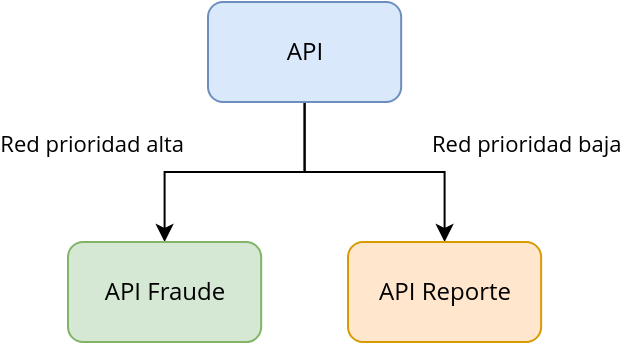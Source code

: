 <mxfile version="13.1.1" type="github">
  <diagram id="YSs7CyanzxN5SQnRR7FM" name="Page-1">
    <mxGraphModel dx="946" dy="573" grid="1" gridSize="10" guides="1" tooltips="1" connect="1" arrows="1" fold="1" page="1" pageScale="1" pageWidth="827" pageHeight="1169" math="0" shadow="0" extFonts="Open Sans^https://fonts.googleapis.com/css?family=Open+Sans">
      <root>
        <mxCell id="0" />
        <mxCell id="1" parent="0" />
        <mxCell id="dQM44K3Sv0IMisSPBop2-42" style="edgeStyle=orthogonalEdgeStyle;rounded=0;orthogonalLoop=1;jettySize=auto;html=1;fontFamily=Open Sans;" edge="1" parent="1" source="dQM44K3Sv0IMisSPBop2-1" target="dQM44K3Sv0IMisSPBop2-39">
          <mxGeometry relative="1" as="geometry" />
        </mxCell>
        <mxCell id="dQM44K3Sv0IMisSPBop2-44" value="Red prioridad baja" style="edgeLabel;html=1;align=left;verticalAlign=middle;resizable=0;points=[];fontFamily=Open Sans;labelPosition=right;verticalLabelPosition=middle;" vertex="1" connectable="0" parent="dQM44K3Sv0IMisSPBop2-42">
          <mxGeometry x="0.381" y="2" relative="1" as="geometry">
            <mxPoint y="-13" as="offset" />
          </mxGeometry>
        </mxCell>
        <mxCell id="dQM44K3Sv0IMisSPBop2-43" style="edgeStyle=orthogonalEdgeStyle;rounded=0;orthogonalLoop=1;jettySize=auto;html=1;fontFamily=Open Sans;" edge="1" parent="1" source="dQM44K3Sv0IMisSPBop2-1" target="dQM44K3Sv0IMisSPBop2-40">
          <mxGeometry relative="1" as="geometry" />
        </mxCell>
        <mxCell id="dQM44K3Sv0IMisSPBop2-45" value="Red prioridad alta" style="edgeLabel;html=1;align=right;verticalAlign=middle;resizable=0;points=[];fontFamily=Open Sans;labelPosition=left;verticalLabelPosition=middle;" vertex="1" connectable="0" parent="dQM44K3Sv0IMisSPBop2-43">
          <mxGeometry x="0.347" y="4" relative="1" as="geometry">
            <mxPoint y="-19" as="offset" />
          </mxGeometry>
        </mxCell>
        <mxCell id="dQM44K3Sv0IMisSPBop2-1" value="API" style="rounded=1;whiteSpace=wrap;html=1;fillColor=#dae8fc;strokeColor=#6c8ebf;fontFamily=Open Sans;FType=g;" vertex="1" parent="1">
          <mxGeometry x="150" y="30" width="96.58" height="50" as="geometry" />
        </mxCell>
        <mxCell id="dQM44K3Sv0IMisSPBop2-39" value="API Reporte" style="rounded=1;whiteSpace=wrap;html=1;fillColor=#ffe6cc;strokeColor=#d79b00;fontFamily=Open Sans;FType=g;" vertex="1" parent="1">
          <mxGeometry x="220" y="150" width="96.58" height="50" as="geometry" />
        </mxCell>
        <mxCell id="dQM44K3Sv0IMisSPBop2-40" value="API Fraude" style="rounded=1;whiteSpace=wrap;html=1;fillColor=#d5e8d4;strokeColor=#82b366;fontFamily=Open Sans;FType=g;" vertex="1" parent="1">
          <mxGeometry x="80" y="150" width="96.58" height="50" as="geometry" />
        </mxCell>
      </root>
    </mxGraphModel>
  </diagram>
</mxfile>

